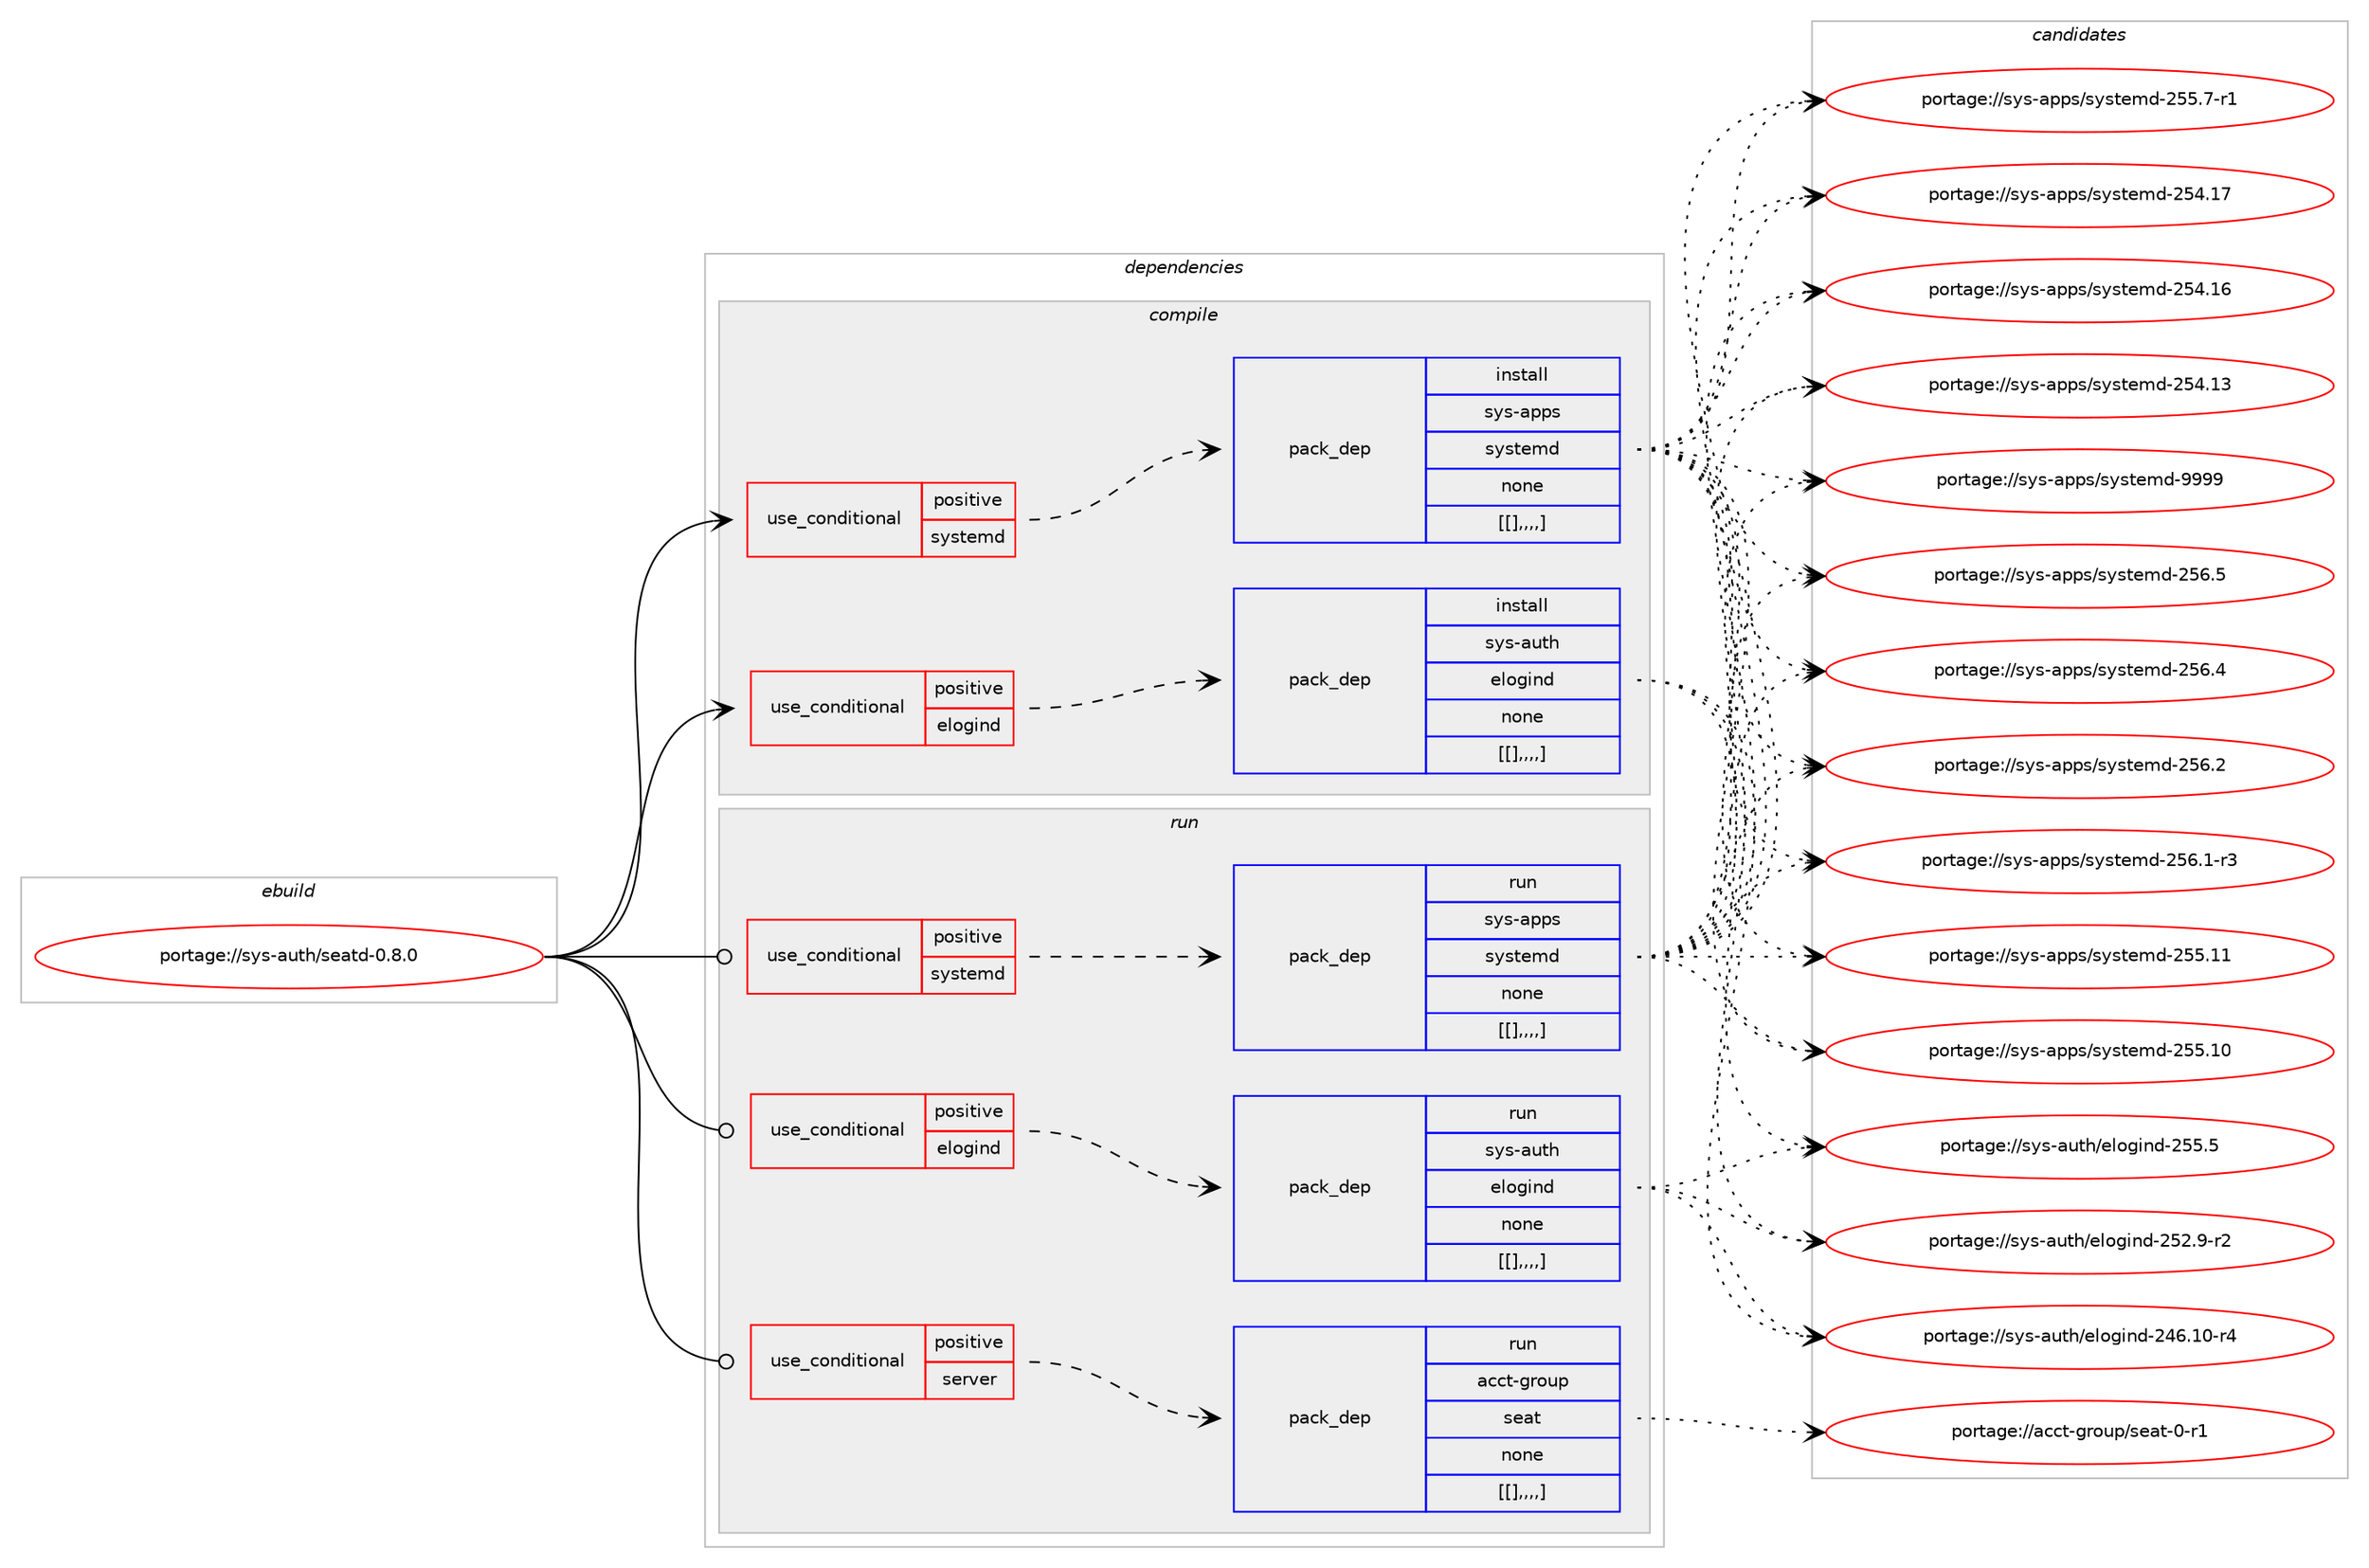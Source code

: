 digraph prolog {

# *************
# Graph options
# *************

newrank=true;
concentrate=true;
compound=true;
graph [rankdir=LR,fontname=Helvetica,fontsize=10,ranksep=1.5];#, ranksep=2.5, nodesep=0.2];
edge  [arrowhead=vee];
node  [fontname=Helvetica,fontsize=10];

# **********
# The ebuild
# **********

subgraph cluster_leftcol {
color=gray;
label=<<i>ebuild</i>>;
id [label="portage://sys-auth/seatd-0.8.0", color=red, width=4, href="../sys-auth/seatd-0.8.0.svg"];
}

# ****************
# The dependencies
# ****************

subgraph cluster_midcol {
color=gray;
label=<<i>dependencies</i>>;
subgraph cluster_compile {
fillcolor="#eeeeee";
style=filled;
label=<<i>compile</i>>;
subgraph cond8531 {
dependency22625 [label=<<TABLE BORDER="0" CELLBORDER="1" CELLSPACING="0" CELLPADDING="4"><TR><TD ROWSPAN="3" CELLPADDING="10">use_conditional</TD></TR><TR><TD>positive</TD></TR><TR><TD>elogind</TD></TR></TABLE>>, shape=none, color=red];
subgraph pack14030 {
dependency22626 [label=<<TABLE BORDER="0" CELLBORDER="1" CELLSPACING="0" CELLPADDING="4" WIDTH="220"><TR><TD ROWSPAN="6" CELLPADDING="30">pack_dep</TD></TR><TR><TD WIDTH="110">install</TD></TR><TR><TD>sys-auth</TD></TR><TR><TD>elogind</TD></TR><TR><TD>none</TD></TR><TR><TD>[[],,,,]</TD></TR></TABLE>>, shape=none, color=blue];
}
dependency22625:e -> dependency22626:w [weight=20,style="dashed",arrowhead="vee"];
}
id:e -> dependency22625:w [weight=20,style="solid",arrowhead="vee"];
subgraph cond8532 {
dependency22627 [label=<<TABLE BORDER="0" CELLBORDER="1" CELLSPACING="0" CELLPADDING="4"><TR><TD ROWSPAN="3" CELLPADDING="10">use_conditional</TD></TR><TR><TD>positive</TD></TR><TR><TD>systemd</TD></TR></TABLE>>, shape=none, color=red];
subgraph pack14031 {
dependency22628 [label=<<TABLE BORDER="0" CELLBORDER="1" CELLSPACING="0" CELLPADDING="4" WIDTH="220"><TR><TD ROWSPAN="6" CELLPADDING="30">pack_dep</TD></TR><TR><TD WIDTH="110">install</TD></TR><TR><TD>sys-apps</TD></TR><TR><TD>systemd</TD></TR><TR><TD>none</TD></TR><TR><TD>[[],,,,]</TD></TR></TABLE>>, shape=none, color=blue];
}
dependency22627:e -> dependency22628:w [weight=20,style="dashed",arrowhead="vee"];
}
id:e -> dependency22627:w [weight=20,style="solid",arrowhead="vee"];
}
subgraph cluster_compileandrun {
fillcolor="#eeeeee";
style=filled;
label=<<i>compile and run</i>>;
}
subgraph cluster_run {
fillcolor="#eeeeee";
style=filled;
label=<<i>run</i>>;
subgraph cond8533 {
dependency22629 [label=<<TABLE BORDER="0" CELLBORDER="1" CELLSPACING="0" CELLPADDING="4"><TR><TD ROWSPAN="3" CELLPADDING="10">use_conditional</TD></TR><TR><TD>positive</TD></TR><TR><TD>elogind</TD></TR></TABLE>>, shape=none, color=red];
subgraph pack14032 {
dependency22630 [label=<<TABLE BORDER="0" CELLBORDER="1" CELLSPACING="0" CELLPADDING="4" WIDTH="220"><TR><TD ROWSPAN="6" CELLPADDING="30">pack_dep</TD></TR><TR><TD WIDTH="110">run</TD></TR><TR><TD>sys-auth</TD></TR><TR><TD>elogind</TD></TR><TR><TD>none</TD></TR><TR><TD>[[],,,,]</TD></TR></TABLE>>, shape=none, color=blue];
}
dependency22629:e -> dependency22630:w [weight=20,style="dashed",arrowhead="vee"];
}
id:e -> dependency22629:w [weight=20,style="solid",arrowhead="odot"];
subgraph cond8534 {
dependency22631 [label=<<TABLE BORDER="0" CELLBORDER="1" CELLSPACING="0" CELLPADDING="4"><TR><TD ROWSPAN="3" CELLPADDING="10">use_conditional</TD></TR><TR><TD>positive</TD></TR><TR><TD>server</TD></TR></TABLE>>, shape=none, color=red];
subgraph pack14033 {
dependency22632 [label=<<TABLE BORDER="0" CELLBORDER="1" CELLSPACING="0" CELLPADDING="4" WIDTH="220"><TR><TD ROWSPAN="6" CELLPADDING="30">pack_dep</TD></TR><TR><TD WIDTH="110">run</TD></TR><TR><TD>acct-group</TD></TR><TR><TD>seat</TD></TR><TR><TD>none</TD></TR><TR><TD>[[],,,,]</TD></TR></TABLE>>, shape=none, color=blue];
}
dependency22631:e -> dependency22632:w [weight=20,style="dashed",arrowhead="vee"];
}
id:e -> dependency22631:w [weight=20,style="solid",arrowhead="odot"];
subgraph cond8535 {
dependency22633 [label=<<TABLE BORDER="0" CELLBORDER="1" CELLSPACING="0" CELLPADDING="4"><TR><TD ROWSPAN="3" CELLPADDING="10">use_conditional</TD></TR><TR><TD>positive</TD></TR><TR><TD>systemd</TD></TR></TABLE>>, shape=none, color=red];
subgraph pack14034 {
dependency22634 [label=<<TABLE BORDER="0" CELLBORDER="1" CELLSPACING="0" CELLPADDING="4" WIDTH="220"><TR><TD ROWSPAN="6" CELLPADDING="30">pack_dep</TD></TR><TR><TD WIDTH="110">run</TD></TR><TR><TD>sys-apps</TD></TR><TR><TD>systemd</TD></TR><TR><TD>none</TD></TR><TR><TD>[[],,,,]</TD></TR></TABLE>>, shape=none, color=blue];
}
dependency22633:e -> dependency22634:w [weight=20,style="dashed",arrowhead="vee"];
}
id:e -> dependency22633:w [weight=20,style="solid",arrowhead="odot"];
}
}

# **************
# The candidates
# **************

subgraph cluster_choices {
rank=same;
color=gray;
label=<<i>candidates</i>>;

subgraph choice14030 {
color=black;
nodesep=1;
choice115121115459711711610447101108111103105110100455053534653 [label="portage://sys-auth/elogind-255.5", color=red, width=4,href="../sys-auth/elogind-255.5.svg"];
choice1151211154597117116104471011081111031051101004550535046574511450 [label="portage://sys-auth/elogind-252.9-r2", color=red, width=4,href="../sys-auth/elogind-252.9-r2.svg"];
choice115121115459711711610447101108111103105110100455052544649484511452 [label="portage://sys-auth/elogind-246.10-r4", color=red, width=4,href="../sys-auth/elogind-246.10-r4.svg"];
dependency22626:e -> choice115121115459711711610447101108111103105110100455053534653:w [style=dotted,weight="100"];
dependency22626:e -> choice1151211154597117116104471011081111031051101004550535046574511450:w [style=dotted,weight="100"];
dependency22626:e -> choice115121115459711711610447101108111103105110100455052544649484511452:w [style=dotted,weight="100"];
}
subgraph choice14031 {
color=black;
nodesep=1;
choice1151211154597112112115471151211151161011091004557575757 [label="portage://sys-apps/systemd-9999", color=red, width=4,href="../sys-apps/systemd-9999.svg"];
choice115121115459711211211547115121115116101109100455053544653 [label="portage://sys-apps/systemd-256.5", color=red, width=4,href="../sys-apps/systemd-256.5.svg"];
choice115121115459711211211547115121115116101109100455053544652 [label="portage://sys-apps/systemd-256.4", color=red, width=4,href="../sys-apps/systemd-256.4.svg"];
choice115121115459711211211547115121115116101109100455053544650 [label="portage://sys-apps/systemd-256.2", color=red, width=4,href="../sys-apps/systemd-256.2.svg"];
choice1151211154597112112115471151211151161011091004550535446494511451 [label="portage://sys-apps/systemd-256.1-r3", color=red, width=4,href="../sys-apps/systemd-256.1-r3.svg"];
choice11512111545971121121154711512111511610110910045505353464949 [label="portage://sys-apps/systemd-255.11", color=red, width=4,href="../sys-apps/systemd-255.11.svg"];
choice11512111545971121121154711512111511610110910045505353464948 [label="portage://sys-apps/systemd-255.10", color=red, width=4,href="../sys-apps/systemd-255.10.svg"];
choice1151211154597112112115471151211151161011091004550535346554511449 [label="portage://sys-apps/systemd-255.7-r1", color=red, width=4,href="../sys-apps/systemd-255.7-r1.svg"];
choice11512111545971121121154711512111511610110910045505352464955 [label="portage://sys-apps/systemd-254.17", color=red, width=4,href="../sys-apps/systemd-254.17.svg"];
choice11512111545971121121154711512111511610110910045505352464954 [label="portage://sys-apps/systemd-254.16", color=red, width=4,href="../sys-apps/systemd-254.16.svg"];
choice11512111545971121121154711512111511610110910045505352464951 [label="portage://sys-apps/systemd-254.13", color=red, width=4,href="../sys-apps/systemd-254.13.svg"];
dependency22628:e -> choice1151211154597112112115471151211151161011091004557575757:w [style=dotted,weight="100"];
dependency22628:e -> choice115121115459711211211547115121115116101109100455053544653:w [style=dotted,weight="100"];
dependency22628:e -> choice115121115459711211211547115121115116101109100455053544652:w [style=dotted,weight="100"];
dependency22628:e -> choice115121115459711211211547115121115116101109100455053544650:w [style=dotted,weight="100"];
dependency22628:e -> choice1151211154597112112115471151211151161011091004550535446494511451:w [style=dotted,weight="100"];
dependency22628:e -> choice11512111545971121121154711512111511610110910045505353464949:w [style=dotted,weight="100"];
dependency22628:e -> choice11512111545971121121154711512111511610110910045505353464948:w [style=dotted,weight="100"];
dependency22628:e -> choice1151211154597112112115471151211151161011091004550535346554511449:w [style=dotted,weight="100"];
dependency22628:e -> choice11512111545971121121154711512111511610110910045505352464955:w [style=dotted,weight="100"];
dependency22628:e -> choice11512111545971121121154711512111511610110910045505352464954:w [style=dotted,weight="100"];
dependency22628:e -> choice11512111545971121121154711512111511610110910045505352464951:w [style=dotted,weight="100"];
}
subgraph choice14032 {
color=black;
nodesep=1;
choice115121115459711711610447101108111103105110100455053534653 [label="portage://sys-auth/elogind-255.5", color=red, width=4,href="../sys-auth/elogind-255.5.svg"];
choice1151211154597117116104471011081111031051101004550535046574511450 [label="portage://sys-auth/elogind-252.9-r2", color=red, width=4,href="../sys-auth/elogind-252.9-r2.svg"];
choice115121115459711711610447101108111103105110100455052544649484511452 [label="portage://sys-auth/elogind-246.10-r4", color=red, width=4,href="../sys-auth/elogind-246.10-r4.svg"];
dependency22630:e -> choice115121115459711711610447101108111103105110100455053534653:w [style=dotted,weight="100"];
dependency22630:e -> choice1151211154597117116104471011081111031051101004550535046574511450:w [style=dotted,weight="100"];
dependency22630:e -> choice115121115459711711610447101108111103105110100455052544649484511452:w [style=dotted,weight="100"];
}
subgraph choice14033 {
color=black;
nodesep=1;
choice97999911645103114111117112471151019711645484511449 [label="portage://acct-group/seat-0-r1", color=red, width=4,href="../acct-group/seat-0-r1.svg"];
dependency22632:e -> choice97999911645103114111117112471151019711645484511449:w [style=dotted,weight="100"];
}
subgraph choice14034 {
color=black;
nodesep=1;
choice1151211154597112112115471151211151161011091004557575757 [label="portage://sys-apps/systemd-9999", color=red, width=4,href="../sys-apps/systemd-9999.svg"];
choice115121115459711211211547115121115116101109100455053544653 [label="portage://sys-apps/systemd-256.5", color=red, width=4,href="../sys-apps/systemd-256.5.svg"];
choice115121115459711211211547115121115116101109100455053544652 [label="portage://sys-apps/systemd-256.4", color=red, width=4,href="../sys-apps/systemd-256.4.svg"];
choice115121115459711211211547115121115116101109100455053544650 [label="portage://sys-apps/systemd-256.2", color=red, width=4,href="../sys-apps/systemd-256.2.svg"];
choice1151211154597112112115471151211151161011091004550535446494511451 [label="portage://sys-apps/systemd-256.1-r3", color=red, width=4,href="../sys-apps/systemd-256.1-r3.svg"];
choice11512111545971121121154711512111511610110910045505353464949 [label="portage://sys-apps/systemd-255.11", color=red, width=4,href="../sys-apps/systemd-255.11.svg"];
choice11512111545971121121154711512111511610110910045505353464948 [label="portage://sys-apps/systemd-255.10", color=red, width=4,href="../sys-apps/systemd-255.10.svg"];
choice1151211154597112112115471151211151161011091004550535346554511449 [label="portage://sys-apps/systemd-255.7-r1", color=red, width=4,href="../sys-apps/systemd-255.7-r1.svg"];
choice11512111545971121121154711512111511610110910045505352464955 [label="portage://sys-apps/systemd-254.17", color=red, width=4,href="../sys-apps/systemd-254.17.svg"];
choice11512111545971121121154711512111511610110910045505352464954 [label="portage://sys-apps/systemd-254.16", color=red, width=4,href="../sys-apps/systemd-254.16.svg"];
choice11512111545971121121154711512111511610110910045505352464951 [label="portage://sys-apps/systemd-254.13", color=red, width=4,href="../sys-apps/systemd-254.13.svg"];
dependency22634:e -> choice1151211154597112112115471151211151161011091004557575757:w [style=dotted,weight="100"];
dependency22634:e -> choice115121115459711211211547115121115116101109100455053544653:w [style=dotted,weight="100"];
dependency22634:e -> choice115121115459711211211547115121115116101109100455053544652:w [style=dotted,weight="100"];
dependency22634:e -> choice115121115459711211211547115121115116101109100455053544650:w [style=dotted,weight="100"];
dependency22634:e -> choice1151211154597112112115471151211151161011091004550535446494511451:w [style=dotted,weight="100"];
dependency22634:e -> choice11512111545971121121154711512111511610110910045505353464949:w [style=dotted,weight="100"];
dependency22634:e -> choice11512111545971121121154711512111511610110910045505353464948:w [style=dotted,weight="100"];
dependency22634:e -> choice1151211154597112112115471151211151161011091004550535346554511449:w [style=dotted,weight="100"];
dependency22634:e -> choice11512111545971121121154711512111511610110910045505352464955:w [style=dotted,weight="100"];
dependency22634:e -> choice11512111545971121121154711512111511610110910045505352464954:w [style=dotted,weight="100"];
dependency22634:e -> choice11512111545971121121154711512111511610110910045505352464951:w [style=dotted,weight="100"];
}
}

}
